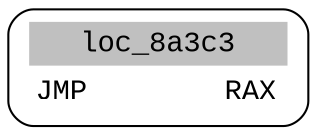 digraph asm_graph {
1941 [
shape="Mrecord" fontname="Courier New"label =<<table border="0" cellborder="0" cellpadding="3"><tr><td align="center" colspan="2" bgcolor="grey">loc_8a3c3</td></tr><tr><td align="left">JMP        RAX</td></tr></table>> ];
}